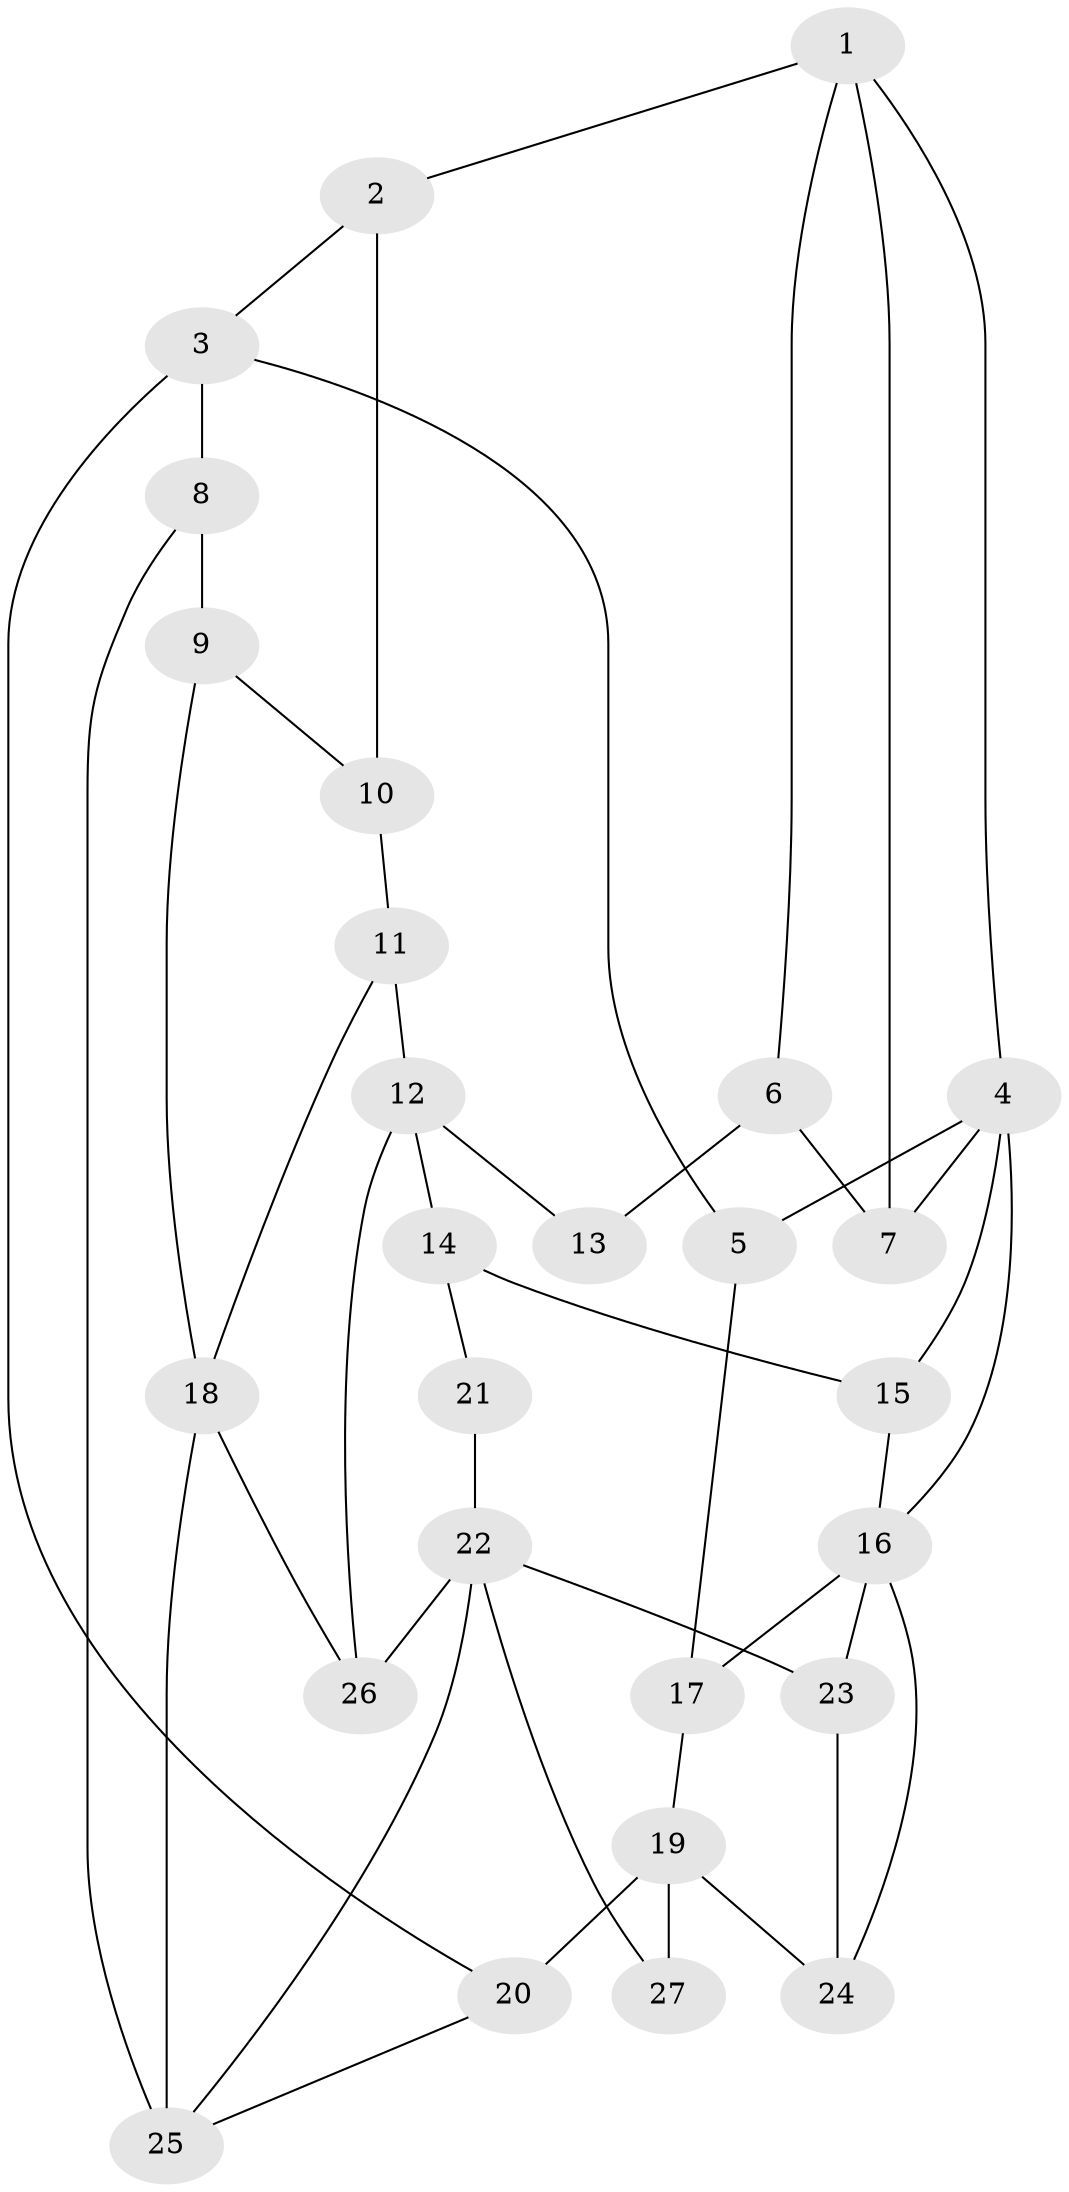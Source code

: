 // original degree distribution, {3: 0.037037037037037035, 5: 0.5555555555555556, 4: 0.2222222222222222, 6: 0.18518518518518517}
// Generated by graph-tools (version 1.1) at 2025/38/03/09/25 02:38:45]
// undirected, 27 vertices, 45 edges
graph export_dot {
graph [start="1"]
  node [color=gray90,style=filled];
  1;
  2;
  3;
  4;
  5;
  6;
  7;
  8;
  9;
  10;
  11;
  12;
  13;
  14;
  15;
  16;
  17;
  18;
  19;
  20;
  21;
  22;
  23;
  24;
  25;
  26;
  27;
  1 -- 2 [weight=1.0];
  1 -- 4 [weight=1.0];
  1 -- 6 [weight=1.0];
  1 -- 7 [weight=1.0];
  2 -- 3 [weight=1.0];
  2 -- 10 [weight=1.0];
  3 -- 5 [weight=1.0];
  3 -- 8 [weight=2.0];
  3 -- 20 [weight=1.0];
  4 -- 5 [weight=1.0];
  4 -- 7 [weight=1.0];
  4 -- 15 [weight=2.0];
  4 -- 16 [weight=1.0];
  5 -- 17 [weight=1.0];
  6 -- 7 [weight=1.0];
  6 -- 13 [weight=1.0];
  8 -- 9 [weight=1.0];
  8 -- 25 [weight=1.0];
  9 -- 10 [weight=1.0];
  9 -- 18 [weight=2.0];
  10 -- 11 [weight=1.0];
  11 -- 12 [weight=2.0];
  11 -- 18 [weight=1.0];
  12 -- 13 [weight=2.0];
  12 -- 14 [weight=1.0];
  12 -- 26 [weight=1.0];
  14 -- 15 [weight=1.0];
  14 -- 21 [weight=1.0];
  15 -- 16 [weight=1.0];
  16 -- 17 [weight=2.0];
  16 -- 23 [weight=1.0];
  16 -- 24 [weight=1.0];
  17 -- 19 [weight=1.0];
  18 -- 25 [weight=2.0];
  18 -- 26 [weight=1.0];
  19 -- 20 [weight=2.0];
  19 -- 24 [weight=1.0];
  19 -- 27 [weight=2.0];
  20 -- 25 [weight=1.0];
  21 -- 22 [weight=2.0];
  22 -- 23 [weight=1.0];
  22 -- 25 [weight=1.0];
  22 -- 26 [weight=1.0];
  22 -- 27 [weight=1.0];
  23 -- 24 [weight=1.0];
}
